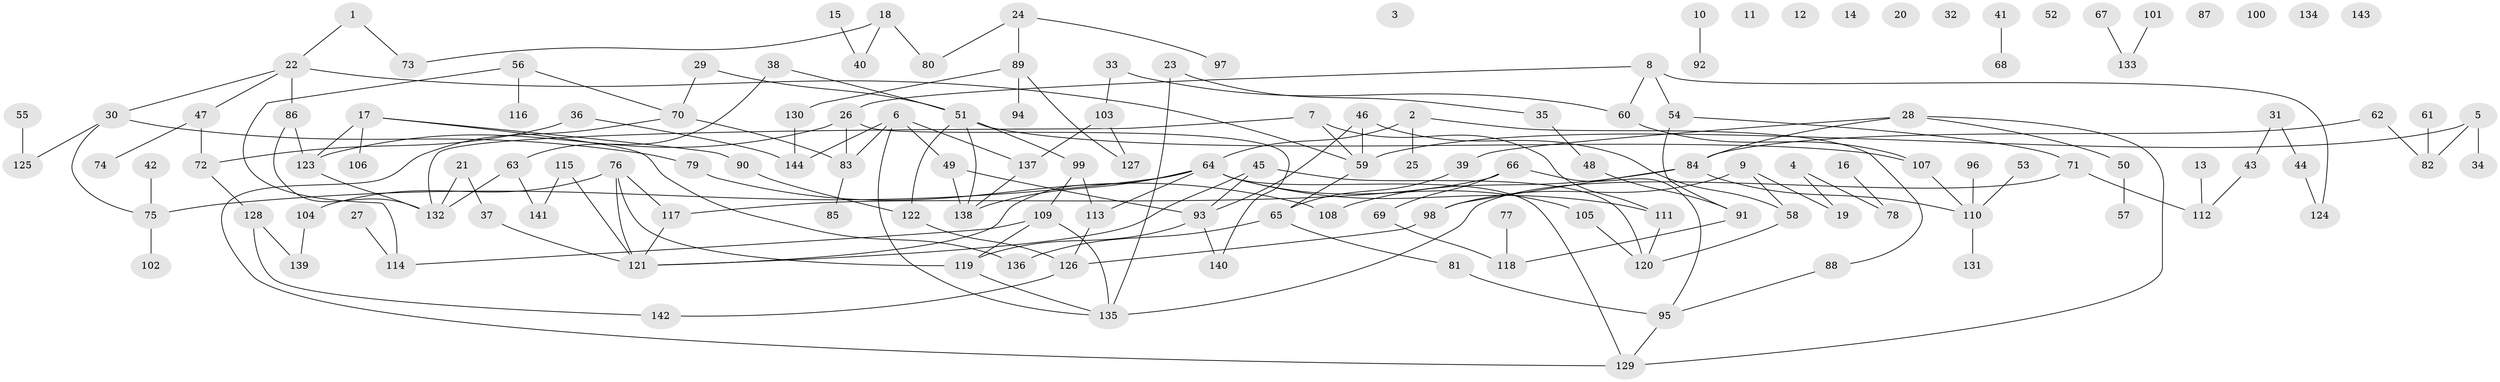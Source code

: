 // Generated by graph-tools (version 1.1) at 2025/33/03/09/25 02:33:55]
// undirected, 144 vertices, 175 edges
graph export_dot {
graph [start="1"]
  node [color=gray90,style=filled];
  1;
  2;
  3;
  4;
  5;
  6;
  7;
  8;
  9;
  10;
  11;
  12;
  13;
  14;
  15;
  16;
  17;
  18;
  19;
  20;
  21;
  22;
  23;
  24;
  25;
  26;
  27;
  28;
  29;
  30;
  31;
  32;
  33;
  34;
  35;
  36;
  37;
  38;
  39;
  40;
  41;
  42;
  43;
  44;
  45;
  46;
  47;
  48;
  49;
  50;
  51;
  52;
  53;
  54;
  55;
  56;
  57;
  58;
  59;
  60;
  61;
  62;
  63;
  64;
  65;
  66;
  67;
  68;
  69;
  70;
  71;
  72;
  73;
  74;
  75;
  76;
  77;
  78;
  79;
  80;
  81;
  82;
  83;
  84;
  85;
  86;
  87;
  88;
  89;
  90;
  91;
  92;
  93;
  94;
  95;
  96;
  97;
  98;
  99;
  100;
  101;
  102;
  103;
  104;
  105;
  106;
  107;
  108;
  109;
  110;
  111;
  112;
  113;
  114;
  115;
  116;
  117;
  118;
  119;
  120;
  121;
  122;
  123;
  124;
  125;
  126;
  127;
  128;
  129;
  130;
  131;
  132;
  133;
  134;
  135;
  136;
  137;
  138;
  139;
  140;
  141;
  142;
  143;
  144;
  1 -- 22;
  1 -- 73;
  2 -- 25;
  2 -- 64;
  2 -- 88;
  4 -- 19;
  4 -- 78;
  5 -- 34;
  5 -- 59;
  5 -- 82;
  6 -- 49;
  6 -- 83;
  6 -- 135;
  6 -- 137;
  6 -- 144;
  7 -- 59;
  7 -- 111;
  7 -- 132;
  8 -- 26;
  8 -- 54;
  8 -- 60;
  8 -- 124;
  9 -- 19;
  9 -- 58;
  9 -- 98;
  10 -- 92;
  13 -- 112;
  15 -- 40;
  16 -- 78;
  17 -- 90;
  17 -- 106;
  17 -- 123;
  17 -- 136;
  18 -- 40;
  18 -- 73;
  18 -- 80;
  21 -- 37;
  21 -- 132;
  22 -- 30;
  22 -- 47;
  22 -- 59;
  22 -- 86;
  23 -- 35;
  23 -- 135;
  24 -- 80;
  24 -- 89;
  24 -- 97;
  26 -- 83;
  26 -- 123;
  26 -- 140;
  27 -- 114;
  28 -- 39;
  28 -- 50;
  28 -- 84;
  28 -- 129;
  29 -- 51;
  29 -- 70;
  30 -- 75;
  30 -- 79;
  30 -- 125;
  31 -- 43;
  31 -- 44;
  33 -- 60;
  33 -- 103;
  35 -- 48;
  36 -- 72;
  36 -- 144;
  37 -- 121;
  38 -- 51;
  38 -- 63;
  39 -- 65;
  41 -- 68;
  42 -- 75;
  43 -- 112;
  44 -- 124;
  45 -- 93;
  45 -- 120;
  45 -- 121;
  46 -- 58;
  46 -- 59;
  46 -- 93;
  47 -- 72;
  47 -- 74;
  48 -- 91;
  49 -- 93;
  49 -- 138;
  50 -- 57;
  51 -- 99;
  51 -- 107;
  51 -- 122;
  51 -- 138;
  53 -- 110;
  54 -- 71;
  54 -- 91;
  55 -- 125;
  56 -- 70;
  56 -- 114;
  56 -- 116;
  58 -- 120;
  59 -- 65;
  60 -- 107;
  61 -- 82;
  62 -- 82;
  62 -- 84;
  63 -- 132;
  63 -- 141;
  64 -- 75;
  64 -- 105;
  64 -- 111;
  64 -- 113;
  64 -- 121;
  64 -- 129;
  64 -- 138;
  65 -- 81;
  65 -- 136;
  66 -- 69;
  66 -- 95;
  66 -- 117;
  67 -- 133;
  69 -- 118;
  70 -- 83;
  70 -- 129;
  71 -- 112;
  71 -- 135;
  72 -- 128;
  75 -- 102;
  76 -- 104;
  76 -- 117;
  76 -- 119;
  76 -- 121;
  77 -- 118;
  79 -- 108;
  81 -- 95;
  83 -- 85;
  84 -- 98;
  84 -- 108;
  84 -- 110;
  86 -- 123;
  86 -- 132;
  88 -- 95;
  89 -- 94;
  89 -- 127;
  89 -- 130;
  90 -- 122;
  91 -- 118;
  93 -- 119;
  93 -- 140;
  95 -- 129;
  96 -- 110;
  98 -- 126;
  99 -- 109;
  99 -- 113;
  101 -- 133;
  103 -- 127;
  103 -- 137;
  104 -- 139;
  105 -- 120;
  107 -- 110;
  109 -- 114;
  109 -- 119;
  109 -- 135;
  110 -- 131;
  111 -- 120;
  113 -- 126;
  115 -- 121;
  115 -- 141;
  117 -- 121;
  119 -- 135;
  122 -- 126;
  123 -- 132;
  126 -- 142;
  128 -- 139;
  128 -- 142;
  130 -- 144;
  137 -- 138;
}
